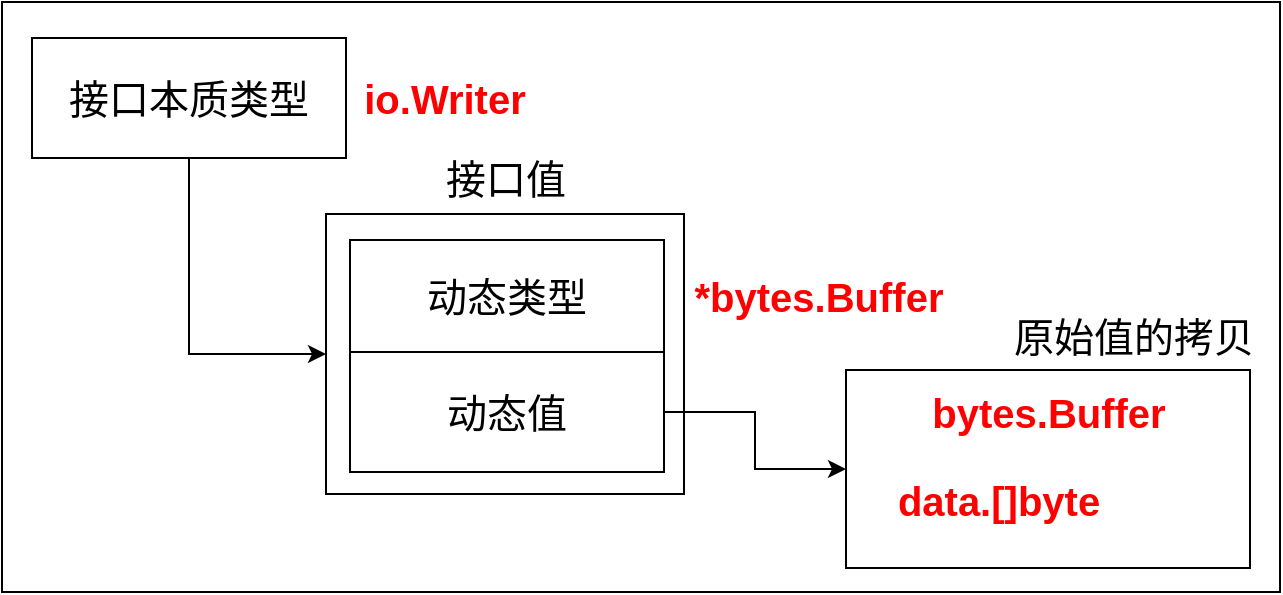 <mxfile version="14.4.3" type="device"><diagram id="XKYIzzbOHyiYbKXZrU7G" name="第 1 页"><mxGraphModel dx="1106" dy="823" grid="0" gridSize="10" guides="1" tooltips="1" connect="1" arrows="1" fold="1" page="0" pageScale="1" pageWidth="827" pageHeight="1169" math="0" shadow="0"><root><mxCell id="0"/><mxCell id="1" parent="0"/><mxCell id="w9Xgk1chUm6LyhLET84X-15" value="" style="rounded=0;whiteSpace=wrap;html=1;fontSize=20;" vertex="1" parent="1"><mxGeometry x="71" y="327" width="639" height="295" as="geometry"/></mxCell><mxCell id="w9Xgk1chUm6LyhLET84X-8" value="" style="rounded=0;whiteSpace=wrap;html=1;fontSize=20;" vertex="1" parent="1"><mxGeometry x="233" y="433" width="179" height="140" as="geometry"/></mxCell><mxCell id="w9Xgk1chUm6LyhLET84X-5" style="edgeStyle=orthogonalEdgeStyle;rounded=0;orthogonalLoop=1;jettySize=auto;html=1;entryX=0;entryY=0.5;entryDx=0;entryDy=0;fontSize=20;exitX=0.5;exitY=1;exitDx=0;exitDy=0;" edge="1" parent="1" source="w9Xgk1chUm6LyhLET84X-1" target="w9Xgk1chUm6LyhLET84X-8"><mxGeometry relative="1" as="geometry"><mxPoint x="223" y="503" as="targetPoint"/></mxGeometry></mxCell><mxCell id="w9Xgk1chUm6LyhLET84X-1" value="接口本质类型" style="rounded=0;whiteSpace=wrap;html=1;fontSize=20;" vertex="1" parent="1"><mxGeometry x="86" y="345" width="157" height="60" as="geometry"/></mxCell><mxCell id="w9Xgk1chUm6LyhLET84X-2" value="动态类型" style="rounded=0;whiteSpace=wrap;html=1;fontSize=20;" vertex="1" parent="1"><mxGeometry x="245" y="446" width="157" height="56" as="geometry"/></mxCell><mxCell id="w9Xgk1chUm6LyhLET84X-12" style="edgeStyle=orthogonalEdgeStyle;rounded=0;orthogonalLoop=1;jettySize=auto;html=1;fontSize=20;" edge="1" parent="1" source="w9Xgk1chUm6LyhLET84X-3" target="w9Xgk1chUm6LyhLET84X-11"><mxGeometry relative="1" as="geometry"/></mxCell><mxCell id="w9Xgk1chUm6LyhLET84X-3" value="动态值" style="rounded=0;whiteSpace=wrap;html=1;fontSize=20;" vertex="1" parent="1"><mxGeometry x="245" y="502" width="157" height="60" as="geometry"/></mxCell><mxCell id="w9Xgk1chUm6LyhLET84X-7" value="接口值" style="text;html=1;strokeColor=none;fillColor=none;align=center;verticalAlign=middle;whiteSpace=wrap;rounded=0;fontSize=20;" vertex="1" parent="1"><mxGeometry x="286.5" y="405" width="72" height="20" as="geometry"/></mxCell><mxCell id="w9Xgk1chUm6LyhLET84X-9" value="&lt;b&gt;&lt;font color=&quot;#ff0000&quot;&gt;*bytes.Buffer&lt;/font&gt;&lt;/b&gt;" style="text;html=1;strokeColor=none;fillColor=none;align=center;verticalAlign=middle;whiteSpace=wrap;rounded=0;fontSize=20;" vertex="1" parent="1"><mxGeometry x="416" y="460" width="127" height="28" as="geometry"/></mxCell><mxCell id="w9Xgk1chUm6LyhLET84X-10" value="&lt;b&gt;&lt;font color=&quot;#ff0000&quot;&gt;io.Writer&lt;/font&gt;&lt;/b&gt;" style="text;html=1;strokeColor=none;fillColor=none;align=center;verticalAlign=middle;whiteSpace=wrap;rounded=0;fontSize=20;" vertex="1" parent="1"><mxGeometry x="229" y="361" width="127" height="28" as="geometry"/></mxCell><mxCell id="w9Xgk1chUm6LyhLET84X-11" value="" style="rounded=0;whiteSpace=wrap;html=1;fontSize=20;" vertex="1" parent="1"><mxGeometry x="493" y="511" width="202" height="99" as="geometry"/></mxCell><mxCell id="w9Xgk1chUm6LyhLET84X-13" value="&lt;b&gt;&lt;font color=&quot;#ff0000&quot;&gt;bytes.Buffer&lt;/font&gt;&lt;/b&gt;" style="text;html=1;strokeColor=none;fillColor=none;align=center;verticalAlign=middle;whiteSpace=wrap;rounded=0;fontSize=20;" vertex="1" parent="1"><mxGeometry x="530.5" y="518" width="127" height="28" as="geometry"/></mxCell><mxCell id="w9Xgk1chUm6LyhLET84X-14" value="&lt;b&gt;&lt;font color=&quot;#ff0000&quot;&gt;data.[]byte&lt;/font&gt;&lt;/b&gt;" style="text;html=1;strokeColor=none;fillColor=none;align=center;verticalAlign=middle;whiteSpace=wrap;rounded=0;fontSize=20;" vertex="1" parent="1"><mxGeometry x="506" y="562" width="127" height="28" as="geometry"/></mxCell><mxCell id="w9Xgk1chUm6LyhLET84X-16" value="原始值的拷贝" style="text;html=1;strokeColor=none;fillColor=none;align=center;verticalAlign=middle;whiteSpace=wrap;rounded=0;fontSize=20;" vertex="1" parent="1"><mxGeometry x="575" y="484" width="124" height="20" as="geometry"/></mxCell></root></mxGraphModel></diagram></mxfile>